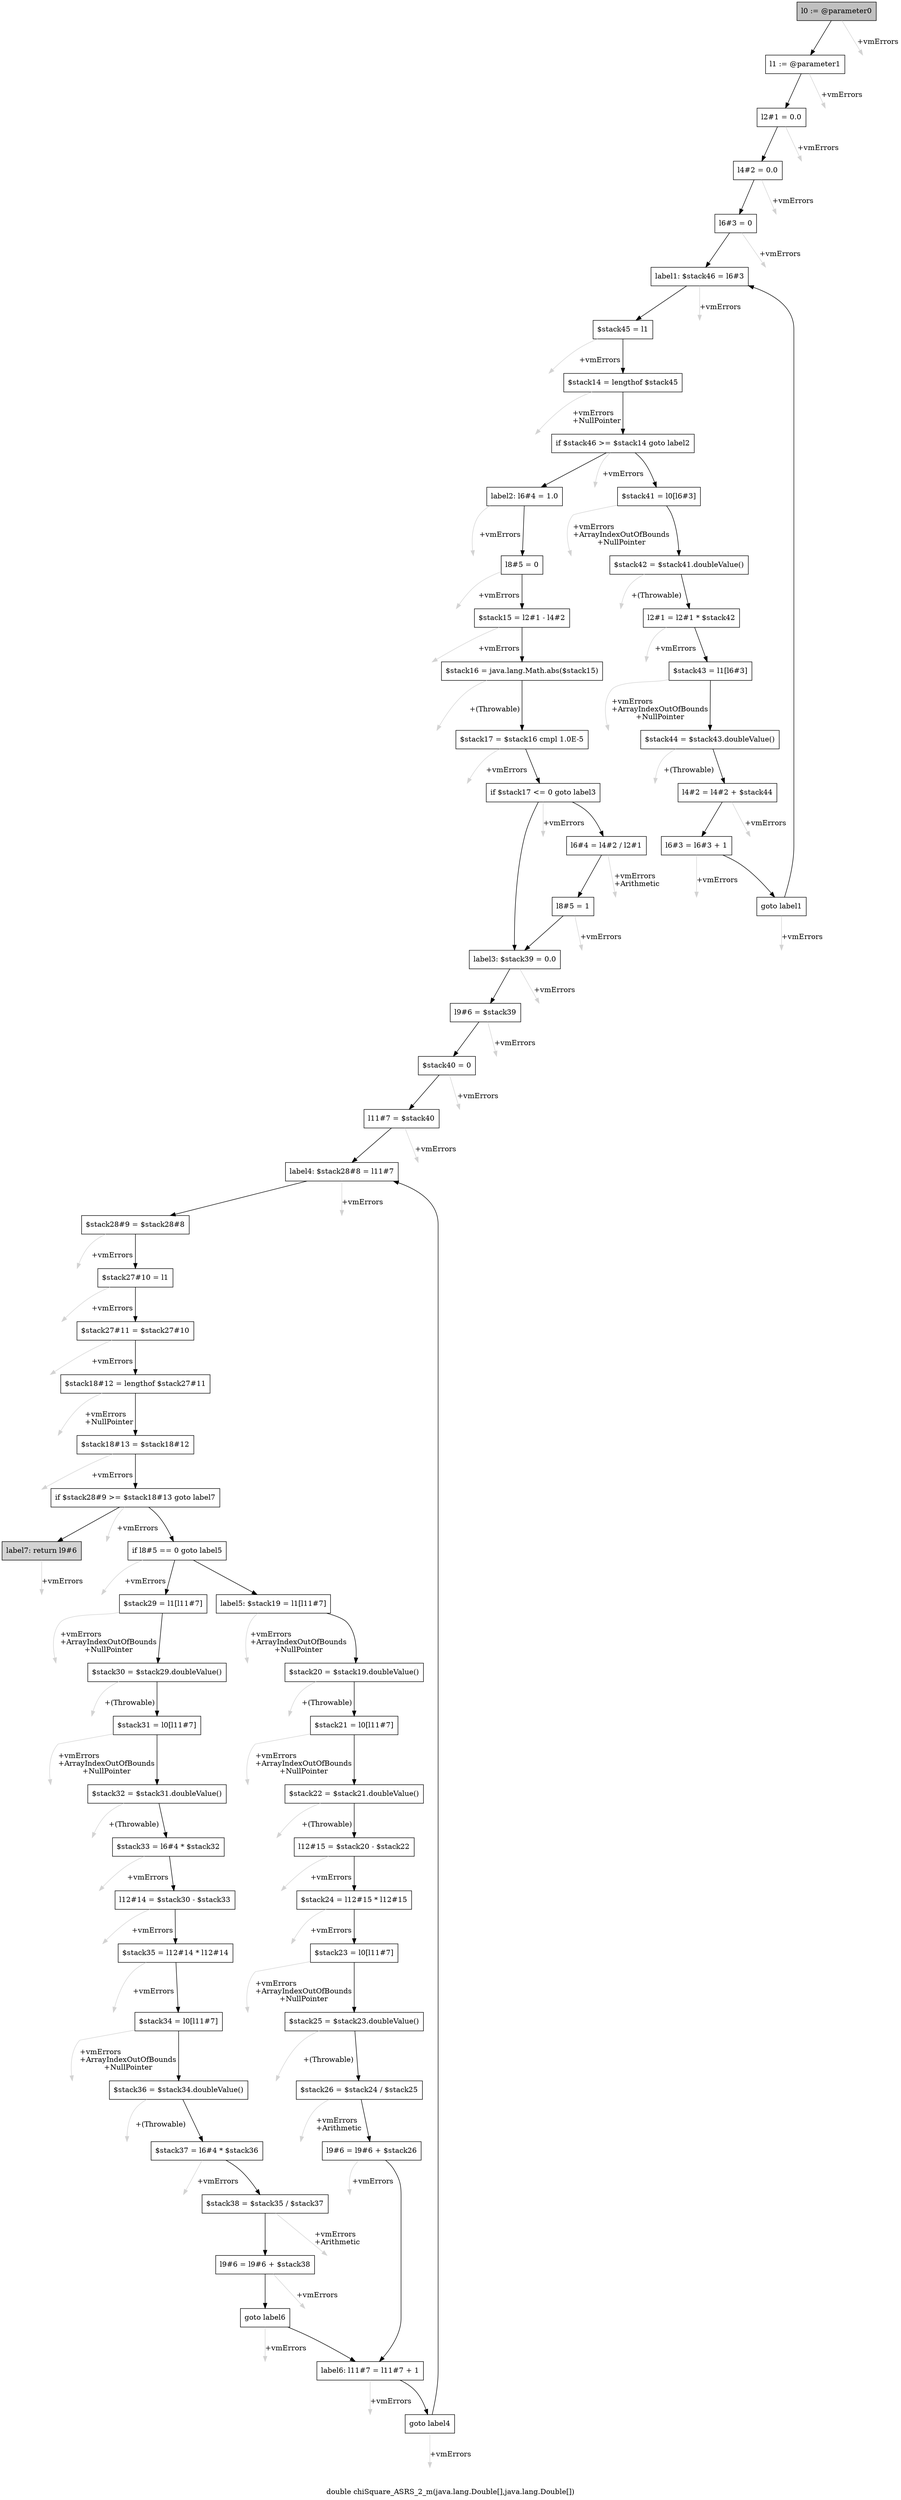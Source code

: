 digraph "double chiSquare_ASRS_2_m(java.lang.Double[],java.lang.Double[])" {
    label="double chiSquare_ASRS_2_m(java.lang.Double[],java.lang.Double[])";
    node [shape=box];
    "0" [style=filled,fillcolor=gray,label="l0 := @parameter0",];
    "1" [label="l1 := @parameter1",];
    "0"->"1" [color=black,];
    "63" [style=invis,label="Esc",];
    "0"->"63" [color=lightgray,label="\l+vmErrors",];
    "2" [label="l2#1 = 0.0",];
    "1"->"2" [color=black,];
    "64" [style=invis,label="Esc",];
    "1"->"64" [color=lightgray,label="\l+vmErrors",];
    "3" [label="l4#2 = 0.0",];
    "2"->"3" [color=black,];
    "65" [style=invis,label="Esc",];
    "2"->"65" [color=lightgray,label="\l+vmErrors",];
    "4" [label="l6#3 = 0",];
    "3"->"4" [color=black,];
    "66" [style=invis,label="Esc",];
    "3"->"66" [color=lightgray,label="\l+vmErrors",];
    "5" [label="label1: $stack46 = l6#3",];
    "4"->"5" [color=black,];
    "67" [style=invis,label="Esc",];
    "4"->"67" [color=lightgray,label="\l+vmErrors",];
    "6" [label="$stack45 = l1",];
    "5"->"6" [color=black,];
    "68" [style=invis,label="Esc",];
    "5"->"68" [color=lightgray,label="\l+vmErrors",];
    "7" [label="$stack14 = lengthof $stack45",];
    "6"->"7" [color=black,];
    "69" [style=invis,label="Esc",];
    "6"->"69" [color=lightgray,label="\l+vmErrors",];
    "8" [label="if $stack46 >= $stack14 goto label2",];
    "7"->"8" [color=black,];
    "70" [style=invis,label="Esc",];
    "7"->"70" [color=lightgray,label="\l+vmErrors\l+NullPointer",];
    "9" [label="$stack41 = l0[l6#3]",];
    "8"->"9" [color=black,];
    "17" [label="label2: l6#4 = 1.0",];
    "8"->"17" [color=black,];
    "71" [style=invis,label="Esc",];
    "8"->"71" [color=lightgray,label="\l+vmErrors",];
    "10" [label="$stack42 = $stack41.doubleValue()",];
    "9"->"10" [color=black,];
    "72" [style=invis,label="Esc",];
    "9"->"72" [color=lightgray,label="\l+vmErrors\l+ArrayIndexOutOfBounds\l+NullPointer",];
    "11" [label="l2#1 = l2#1 * $stack42",];
    "10"->"11" [color=black,];
    "73" [style=invis,label="Esc",];
    "10"->"73" [color=lightgray,label="\l+(Throwable)",];
    "12" [label="$stack43 = l1[l6#3]",];
    "11"->"12" [color=black,];
    "74" [style=invis,label="Esc",];
    "11"->"74" [color=lightgray,label="\l+vmErrors",];
    "13" [label="$stack44 = $stack43.doubleValue()",];
    "12"->"13" [color=black,];
    "75" [style=invis,label="Esc",];
    "12"->"75" [color=lightgray,label="\l+vmErrors\l+ArrayIndexOutOfBounds\l+NullPointer",];
    "14" [label="l4#2 = l4#2 + $stack44",];
    "13"->"14" [color=black,];
    "76" [style=invis,label="Esc",];
    "13"->"76" [color=lightgray,label="\l+(Throwable)",];
    "15" [label="l6#3 = l6#3 + 1",];
    "14"->"15" [color=black,];
    "77" [style=invis,label="Esc",];
    "14"->"77" [color=lightgray,label="\l+vmErrors",];
    "16" [label="goto label1",];
    "15"->"16" [color=black,];
    "78" [style=invis,label="Esc",];
    "15"->"78" [color=lightgray,label="\l+vmErrors",];
    "16"->"5" [color=black,];
    "79" [style=invis,label="Esc",];
    "16"->"79" [color=lightgray,label="\l+vmErrors",];
    "18" [label="l8#5 = 0",];
    "17"->"18" [color=black,];
    "80" [style=invis,label="Esc",];
    "17"->"80" [color=lightgray,label="\l+vmErrors",];
    "19" [label="$stack15 = l2#1 - l4#2",];
    "18"->"19" [color=black,];
    "81" [style=invis,label="Esc",];
    "18"->"81" [color=lightgray,label="\l+vmErrors",];
    "20" [label="$stack16 = java.lang.Math.abs($stack15)",];
    "19"->"20" [color=black,];
    "82" [style=invis,label="Esc",];
    "19"->"82" [color=lightgray,label="\l+vmErrors",];
    "21" [label="$stack17 = $stack16 cmpl 1.0E-5",];
    "20"->"21" [color=black,];
    "83" [style=invis,label="Esc",];
    "20"->"83" [color=lightgray,label="\l+(Throwable)",];
    "22" [label="if $stack17 <= 0 goto label3",];
    "21"->"22" [color=black,];
    "84" [style=invis,label="Esc",];
    "21"->"84" [color=lightgray,label="\l+vmErrors",];
    "23" [label="l6#4 = l4#2 / l2#1",];
    "22"->"23" [color=black,];
    "25" [label="label3: $stack39 = 0.0",];
    "22"->"25" [color=black,];
    "85" [style=invis,label="Esc",];
    "22"->"85" [color=lightgray,label="\l+vmErrors",];
    "24" [label="l8#5 = 1",];
    "23"->"24" [color=black,];
    "86" [style=invis,label="Esc",];
    "23"->"86" [color=lightgray,label="\l+vmErrors\l+Arithmetic",];
    "24"->"25" [color=black,];
    "87" [style=invis,label="Esc",];
    "24"->"87" [color=lightgray,label="\l+vmErrors",];
    "26" [label="l9#6 = $stack39",];
    "25"->"26" [color=black,];
    "88" [style=invis,label="Esc",];
    "25"->"88" [color=lightgray,label="\l+vmErrors",];
    "27" [label="$stack40 = 0",];
    "26"->"27" [color=black,];
    "89" [style=invis,label="Esc",];
    "26"->"89" [color=lightgray,label="\l+vmErrors",];
    "28" [label="l11#7 = $stack40",];
    "27"->"28" [color=black,];
    "90" [style=invis,label="Esc",];
    "27"->"90" [color=lightgray,label="\l+vmErrors",];
    "29" [label="label4: $stack28#8 = l11#7",];
    "28"->"29" [color=black,];
    "91" [style=invis,label="Esc",];
    "28"->"91" [color=lightgray,label="\l+vmErrors",];
    "30" [label="$stack28#9 = $stack28#8",];
    "29"->"30" [color=black,];
    "92" [style=invis,label="Esc",];
    "29"->"92" [color=lightgray,label="\l+vmErrors",];
    "31" [label="$stack27#10 = l1",];
    "30"->"31" [color=black,];
    "93" [style=invis,label="Esc",];
    "30"->"93" [color=lightgray,label="\l+vmErrors",];
    "32" [label="$stack27#11 = $stack27#10",];
    "31"->"32" [color=black,];
    "94" [style=invis,label="Esc",];
    "31"->"94" [color=lightgray,label="\l+vmErrors",];
    "33" [label="$stack18#12 = lengthof $stack27#11",];
    "32"->"33" [color=black,];
    "95" [style=invis,label="Esc",];
    "32"->"95" [color=lightgray,label="\l+vmErrors",];
    "34" [label="$stack18#13 = $stack18#12",];
    "33"->"34" [color=black,];
    "96" [style=invis,label="Esc",];
    "33"->"96" [color=lightgray,label="\l+vmErrors\l+NullPointer",];
    "35" [label="if $stack28#9 >= $stack18#13 goto label7",];
    "34"->"35" [color=black,];
    "97" [style=invis,label="Esc",];
    "34"->"97" [color=lightgray,label="\l+vmErrors",];
    "36" [label="if l8#5 == 0 goto label5",];
    "35"->"36" [color=black,];
    "62" [style=filled,fillcolor=lightgray,label="label7: return l9#6",];
    "35"->"62" [color=black,];
    "98" [style=invis,label="Esc",];
    "35"->"98" [color=lightgray,label="\l+vmErrors",];
    "37" [label="$stack29 = l1[l11#7]",];
    "36"->"37" [color=black,];
    "50" [label="label5: $stack19 = l1[l11#7]",];
    "36"->"50" [color=black,];
    "99" [style=invis,label="Esc",];
    "36"->"99" [color=lightgray,label="\l+vmErrors",];
    "38" [label="$stack30 = $stack29.doubleValue()",];
    "37"->"38" [color=black,];
    "100" [style=invis,label="Esc",];
    "37"->"100" [color=lightgray,label="\l+vmErrors\l+ArrayIndexOutOfBounds\l+NullPointer",];
    "39" [label="$stack31 = l0[l11#7]",];
    "38"->"39" [color=black,];
    "101" [style=invis,label="Esc",];
    "38"->"101" [color=lightgray,label="\l+(Throwable)",];
    "40" [label="$stack32 = $stack31.doubleValue()",];
    "39"->"40" [color=black,];
    "102" [style=invis,label="Esc",];
    "39"->"102" [color=lightgray,label="\l+vmErrors\l+ArrayIndexOutOfBounds\l+NullPointer",];
    "41" [label="$stack33 = l6#4 * $stack32",];
    "40"->"41" [color=black,];
    "103" [style=invis,label="Esc",];
    "40"->"103" [color=lightgray,label="\l+(Throwable)",];
    "42" [label="l12#14 = $stack30 - $stack33",];
    "41"->"42" [color=black,];
    "104" [style=invis,label="Esc",];
    "41"->"104" [color=lightgray,label="\l+vmErrors",];
    "43" [label="$stack35 = l12#14 * l12#14",];
    "42"->"43" [color=black,];
    "105" [style=invis,label="Esc",];
    "42"->"105" [color=lightgray,label="\l+vmErrors",];
    "44" [label="$stack34 = l0[l11#7]",];
    "43"->"44" [color=black,];
    "106" [style=invis,label="Esc",];
    "43"->"106" [color=lightgray,label="\l+vmErrors",];
    "45" [label="$stack36 = $stack34.doubleValue()",];
    "44"->"45" [color=black,];
    "107" [style=invis,label="Esc",];
    "44"->"107" [color=lightgray,label="\l+vmErrors\l+ArrayIndexOutOfBounds\l+NullPointer",];
    "46" [label="$stack37 = l6#4 * $stack36",];
    "45"->"46" [color=black,];
    "108" [style=invis,label="Esc",];
    "45"->"108" [color=lightgray,label="\l+(Throwable)",];
    "47" [label="$stack38 = $stack35 / $stack37",];
    "46"->"47" [color=black,];
    "109" [style=invis,label="Esc",];
    "46"->"109" [color=lightgray,label="\l+vmErrors",];
    "48" [label="l9#6 = l9#6 + $stack38",];
    "47"->"48" [color=black,];
    "110" [style=invis,label="Esc",];
    "47"->"110" [color=lightgray,label="\l+vmErrors\l+Arithmetic",];
    "49" [label="goto label6",];
    "48"->"49" [color=black,];
    "111" [style=invis,label="Esc",];
    "48"->"111" [color=lightgray,label="\l+vmErrors",];
    "60" [label="label6: l11#7 = l11#7 + 1",];
    "49"->"60" [color=black,];
    "112" [style=invis,label="Esc",];
    "49"->"112" [color=lightgray,label="\l+vmErrors",];
    "51" [label="$stack20 = $stack19.doubleValue()",];
    "50"->"51" [color=black,];
    "113" [style=invis,label="Esc",];
    "50"->"113" [color=lightgray,label="\l+vmErrors\l+ArrayIndexOutOfBounds\l+NullPointer",];
    "52" [label="$stack21 = l0[l11#7]",];
    "51"->"52" [color=black,];
    "114" [style=invis,label="Esc",];
    "51"->"114" [color=lightgray,label="\l+(Throwable)",];
    "53" [label="$stack22 = $stack21.doubleValue()",];
    "52"->"53" [color=black,];
    "115" [style=invis,label="Esc",];
    "52"->"115" [color=lightgray,label="\l+vmErrors\l+ArrayIndexOutOfBounds\l+NullPointer",];
    "54" [label="l12#15 = $stack20 - $stack22",];
    "53"->"54" [color=black,];
    "116" [style=invis,label="Esc",];
    "53"->"116" [color=lightgray,label="\l+(Throwable)",];
    "55" [label="$stack24 = l12#15 * l12#15",];
    "54"->"55" [color=black,];
    "117" [style=invis,label="Esc",];
    "54"->"117" [color=lightgray,label="\l+vmErrors",];
    "56" [label="$stack23 = l0[l11#7]",];
    "55"->"56" [color=black,];
    "118" [style=invis,label="Esc",];
    "55"->"118" [color=lightgray,label="\l+vmErrors",];
    "57" [label="$stack25 = $stack23.doubleValue()",];
    "56"->"57" [color=black,];
    "119" [style=invis,label="Esc",];
    "56"->"119" [color=lightgray,label="\l+vmErrors\l+ArrayIndexOutOfBounds\l+NullPointer",];
    "58" [label="$stack26 = $stack24 / $stack25",];
    "57"->"58" [color=black,];
    "120" [style=invis,label="Esc",];
    "57"->"120" [color=lightgray,label="\l+(Throwable)",];
    "59" [label="l9#6 = l9#6 + $stack26",];
    "58"->"59" [color=black,];
    "121" [style=invis,label="Esc",];
    "58"->"121" [color=lightgray,label="\l+vmErrors\l+Arithmetic",];
    "59"->"60" [color=black,];
    "122" [style=invis,label="Esc",];
    "59"->"122" [color=lightgray,label="\l+vmErrors",];
    "61" [label="goto label4",];
    "60"->"61" [color=black,];
    "123" [style=invis,label="Esc",];
    "60"->"123" [color=lightgray,label="\l+vmErrors",];
    "61"->"29" [color=black,];
    "124" [style=invis,label="Esc",];
    "61"->"124" [color=lightgray,label="\l+vmErrors",];
    "125" [style=invis,label="Esc",];
    "62"->"125" [color=lightgray,label="\l+vmErrors",];
}
